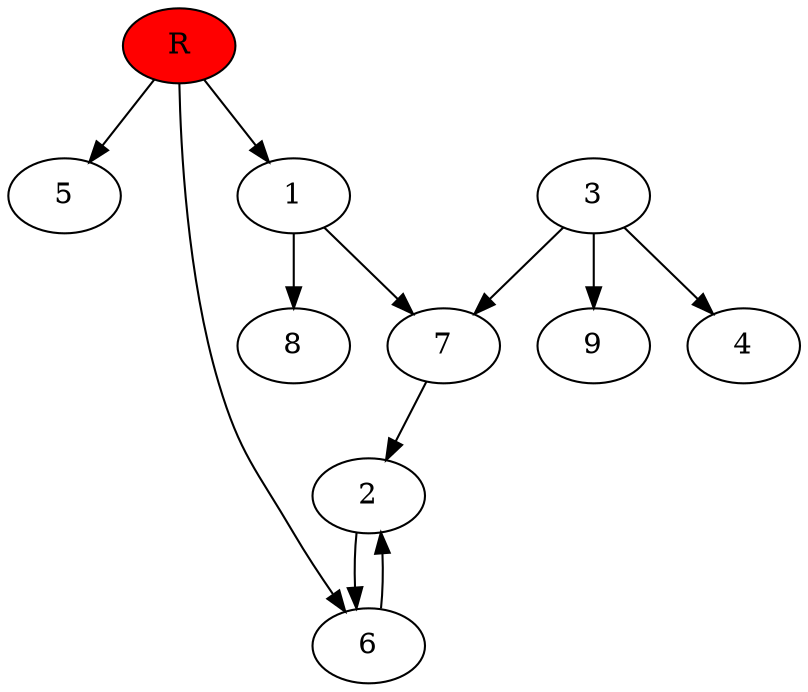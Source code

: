 digraph prb40609 {
	1
	2
	3
	4
	5
	6
	7
	8
	R [fillcolor="#ff0000" style=filled]
	1 -> 7
	1 -> 8
	2 -> 6
	3 -> 4
	3 -> 7
	3 -> 9
	6 -> 2
	7 -> 2
	R -> 1
	R -> 5
	R -> 6
}

